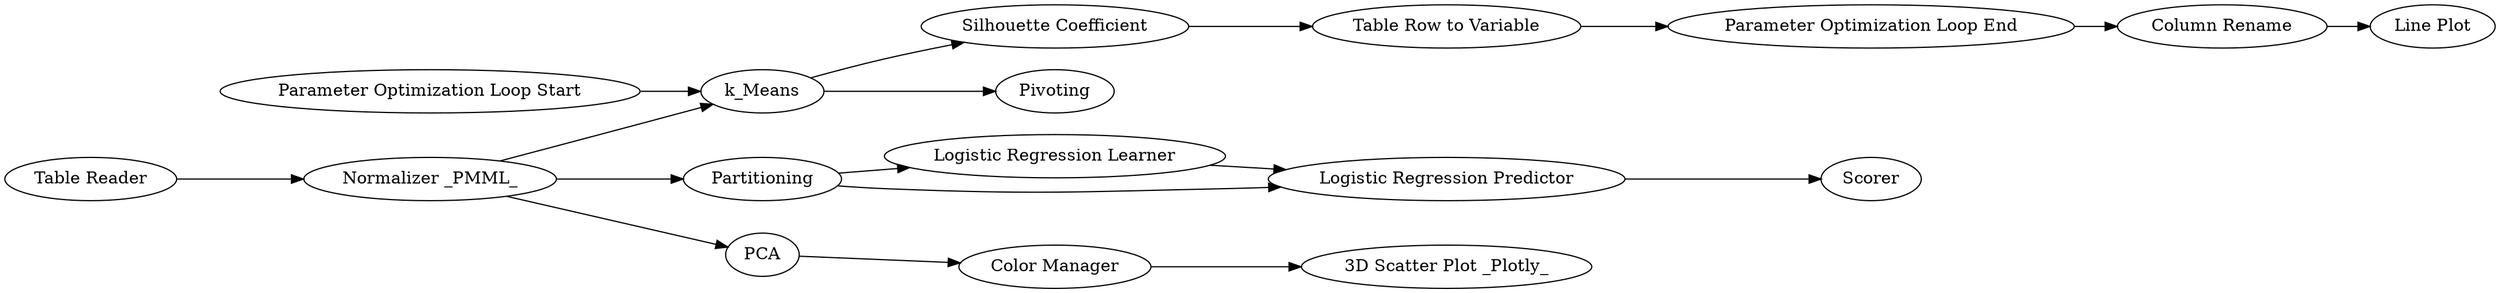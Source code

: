 digraph {
	293 [label=Scorer]
	294 [label=Partitioning]
	296 [label="Logistic Regression Learner"]
	316 [label="Normalizer _PMML_"]
	321 [label="Table Reader"]
	322 [label="Logistic Regression Predictor"]
	323 [label=PCA]
	325 [label="Color Manager"]
	326 [label=k_Means]
	327 [label="Parameter Optimization Loop Start"]
	775 [label="Line Plot"]
	777 [label="Parameter Optimization Loop End"]
	778 [label="Table Row to Variable"]
	779 [label="Silhouette Coefficient"]
	780 [label="Column Rename"]
	781 [label="3D Scatter Plot _Plotly_"]
	782 [label=Pivoting]
	294 -> 322
	294 -> 296
	296 -> 322
	316 -> 294
	316 -> 326
	316 -> 323
	321 -> 316
	322 -> 293
	323 -> 325
	325 -> 781
	326 -> 782
	326 -> 779
	327 -> 326
	777 -> 780
	778 -> 777
	779 -> 778
	780 -> 775
	rankdir=LR
}
